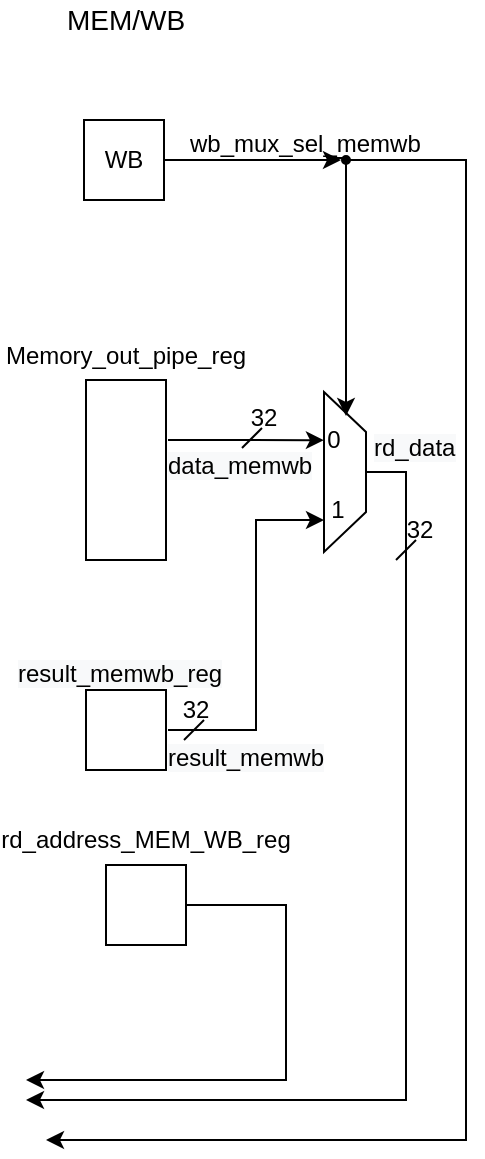 <mxfile version="14.4.2" type="device"><diagram id="aepfmEy2WuYmVpdrFvKg" name="Page-1"><mxGraphModel dx="41" dy="450" grid="1" gridSize="10" guides="1" tooltips="1" connect="1" arrows="1" fold="1" page="1" pageScale="1" pageWidth="827" pageHeight="1169" math="0" shadow="0"><root><mxCell id="0"/><mxCell id="1" parent="0"/><mxCell id="-qrS-8VEBOiOH6Dw9lYV-1" value="" style="rounded=0;whiteSpace=wrap;html=1;strokeWidth=1;fillColor=none;" vertex="1" parent="1"><mxGeometry x="1550" y="460" width="40" height="90" as="geometry"/></mxCell><mxCell id="-qrS-8VEBOiOH6Dw9lYV-2" value="Memory_out_pipe_reg" style="text;html=1;strokeColor=none;fillColor=none;align=center;verticalAlign=middle;whiteSpace=wrap;rounded=0;" vertex="1" parent="1"><mxGeometry x="1550" y="437.5" width="40" height="20" as="geometry"/></mxCell><mxCell id="-qrS-8VEBOiOH6Dw9lYV-3" value="&lt;font style=&quot;font-size: 14px&quot;&gt;MEM/WB&lt;/font&gt;" style="text;html=1;strokeColor=none;fillColor=none;align=center;verticalAlign=middle;whiteSpace=wrap;rounded=0;dashed=1;" vertex="1" parent="1"><mxGeometry x="1550" y="270" width="40" height="20" as="geometry"/></mxCell><mxCell id="-qrS-8VEBOiOH6Dw9lYV-52" style="edgeStyle=orthogonalEdgeStyle;rounded=0;orthogonalLoop=1;jettySize=auto;html=1;exitX=0.5;exitY=0;exitDx=0;exitDy=0;" edge="1" parent="1" source="-qrS-8VEBOiOH6Dw9lYV-4"><mxGeometry relative="1" as="geometry"><mxPoint x="1520" y="820" as="targetPoint"/><Array as="points"><mxPoint x="1710" y="506"/><mxPoint x="1710" y="820"/></Array></mxGeometry></mxCell><mxCell id="-qrS-8VEBOiOH6Dw9lYV-4" value="" style="shape=trapezoid;perimeter=trapezoidPerimeter;whiteSpace=wrap;html=1;fixedSize=1;fillColor=#FFFFFF;direction=south;" vertex="1" parent="1"><mxGeometry x="1669" y="466" width="21" height="80" as="geometry"/></mxCell><mxCell id="-qrS-8VEBOiOH6Dw9lYV-6" value="0" style="text;html=1;strokeColor=none;fillColor=none;align=center;verticalAlign=middle;whiteSpace=wrap;rounded=0;" vertex="1" parent="1"><mxGeometry x="1654" y="480" width="40" height="20" as="geometry"/></mxCell><mxCell id="-qrS-8VEBOiOH6Dw9lYV-7" value="1" style="text;html=1;strokeColor=none;fillColor=none;align=center;verticalAlign=middle;whiteSpace=wrap;rounded=0;" vertex="1" parent="1"><mxGeometry x="1663" y="515" width="26" height="20" as="geometry"/></mxCell><mxCell id="-qrS-8VEBOiOH6Dw9lYV-8" value="WB" style="rounded=0;whiteSpace=wrap;html=1;" vertex="1" parent="1"><mxGeometry x="1549" y="330" width="40" height="40" as="geometry"/></mxCell><mxCell id="-qrS-8VEBOiOH6Dw9lYV-49" style="edgeStyle=orthogonalEdgeStyle;rounded=0;orthogonalLoop=1;jettySize=auto;html=1;exitX=1;exitY=0.5;exitDx=0;exitDy=0;" edge="1" parent="1" source="-qrS-8VEBOiOH6Dw9lYV-9"><mxGeometry relative="1" as="geometry"><mxPoint x="1520" y="810" as="targetPoint"/><Array as="points"><mxPoint x="1650" y="723"/><mxPoint x="1650" y="810"/></Array></mxGeometry></mxCell><mxCell id="-qrS-8VEBOiOH6Dw9lYV-9" value="" style="rounded=0;whiteSpace=wrap;html=1;" vertex="1" parent="1"><mxGeometry x="1560" y="702.5" width="40" height="40" as="geometry"/></mxCell><mxCell id="-qrS-8VEBOiOH6Dw9lYV-24" style="edgeStyle=orthogonalEdgeStyle;rounded=0;orthogonalLoop=1;jettySize=auto;html=1;exitX=1;exitY=0.5;exitDx=0;exitDy=0;entryX=0.25;entryY=1;entryDx=0;entryDy=0;" edge="1" parent="1"><mxGeometry relative="1" as="geometry"><mxPoint x="1591" y="635" as="sourcePoint"/><mxPoint x="1669" y="530" as="targetPoint"/><Array as="points"><mxPoint x="1635" y="635"/><mxPoint x="1635" y="530"/></Array></mxGeometry></mxCell><mxCell id="-qrS-8VEBOiOH6Dw9lYV-10" value="" style="rounded=0;whiteSpace=wrap;html=1;" vertex="1" parent="1"><mxGeometry x="1550" y="615" width="40" height="40" as="geometry"/></mxCell><mxCell id="-qrS-8VEBOiOH6Dw9lYV-13" value="rd_address_MEM_WB_reg" style="text;html=1;strokeColor=none;fillColor=none;align=center;verticalAlign=middle;whiteSpace=wrap;rounded=0;" vertex="1" parent="1"><mxGeometry x="1560" y="680" width="40" height="20" as="geometry"/></mxCell><mxCell id="-qrS-8VEBOiOH6Dw9lYV-18" value="" style="endArrow=classic;html=1;entryX=0.301;entryY=1.002;entryDx=0;entryDy=0;entryPerimeter=0;" edge="1" parent="1" target="-qrS-8VEBOiOH6Dw9lYV-4"><mxGeometry width="50" height="50" relative="1" as="geometry"><mxPoint x="1591" y="490" as="sourcePoint"/><mxPoint x="1650" y="489.84" as="targetPoint"/></mxGeometry></mxCell><mxCell id="-qrS-8VEBOiOH6Dw9lYV-23" value="&lt;span style=&quot;color: rgb(0 , 0 , 0) ; font-family: &amp;#34;helvetica&amp;#34; ; font-size: 12px ; font-style: normal ; font-weight: 400 ; letter-spacing: normal ; text-align: center ; text-indent: 0px ; text-transform: none ; word-spacing: 0px ; background-color: rgb(248 , 249 , 250) ; display: inline ; float: none&quot;&gt;result_memwb_reg&lt;/span&gt;" style="text;whiteSpace=wrap;html=1;" vertex="1" parent="1"><mxGeometry x="1514" y="593" width="110" height="30" as="geometry"/></mxCell><mxCell id="-qrS-8VEBOiOH6Dw9lYV-25" value="" style="endArrow=none;html=1;" edge="1" parent="1"><mxGeometry width="50" height="50" relative="1" as="geometry"><mxPoint x="1628.0" y="494" as="sourcePoint"/><mxPoint x="1638.0" y="484" as="targetPoint"/></mxGeometry></mxCell><mxCell id="-qrS-8VEBOiOH6Dw9lYV-26" value="32" style="text;html=1;strokeColor=none;fillColor=none;align=center;verticalAlign=middle;whiteSpace=wrap;rounded=0;" vertex="1" parent="1"><mxGeometry x="1619" y="469" width="40" height="20" as="geometry"/></mxCell><mxCell id="-qrS-8VEBOiOH6Dw9lYV-27" value="" style="endArrow=none;html=1;" edge="1" parent="1"><mxGeometry width="50" height="50" relative="1" as="geometry"><mxPoint x="1599" y="640" as="sourcePoint"/><mxPoint x="1609" y="630" as="targetPoint"/></mxGeometry></mxCell><mxCell id="-qrS-8VEBOiOH6Dw9lYV-28" value="32" style="text;html=1;strokeColor=none;fillColor=none;align=center;verticalAlign=middle;whiteSpace=wrap;rounded=0;" vertex="1" parent="1"><mxGeometry x="1590" y="615" width="30" height="20" as="geometry"/></mxCell><mxCell id="-qrS-8VEBOiOH6Dw9lYV-29" value="&lt;span style=&quot;color: rgb(0 , 0 , 0) ; font-family: &amp;#34;helvetica&amp;#34; ; font-size: 12px ; font-style: normal ; font-weight: 400 ; letter-spacing: normal ; text-align: center ; text-indent: 0px ; text-transform: none ; word-spacing: 0px ; background-color: rgb(248 , 249 , 250) ; display: inline ; float: none&quot;&gt;data_memwb&lt;/span&gt;" style="text;whiteSpace=wrap;html=1;" vertex="1" parent="1"><mxGeometry x="1589" y="489" width="80" height="30" as="geometry"/></mxCell><mxCell id="-qrS-8VEBOiOH6Dw9lYV-31" value="&lt;span style=&quot;color: rgb(0 , 0 , 0) ; font-family: &amp;#34;helvetica&amp;#34; ; font-size: 12px ; font-style: normal ; font-weight: 400 ; letter-spacing: normal ; text-align: center ; text-indent: 0px ; text-transform: none ; word-spacing: 0px ; background-color: rgb(248 , 249 , 250) ; display: inline ; float: none&quot;&gt;result_memwb&lt;/span&gt;" style="text;whiteSpace=wrap;html=1;" vertex="1" parent="1"><mxGeometry x="1589" y="635" width="80" height="30" as="geometry"/></mxCell><mxCell id="-qrS-8VEBOiOH6Dw9lYV-38" style="edgeStyle=orthogonalEdgeStyle;rounded=0;orthogonalLoop=1;jettySize=auto;html=1;exitX=0.9;exitY=0.5;exitDx=0;exitDy=0;exitPerimeter=0;entryX=0.75;entryY=0;entryDx=0;entryDy=0;" edge="1" parent="1"><mxGeometry relative="1" as="geometry"><mxPoint x="1672" y="349" as="sourcePoint"/><mxPoint x="1680" y="478" as="targetPoint"/><Array as="points"><mxPoint x="1680" y="349"/></Array></mxGeometry></mxCell><mxCell id="-qrS-8VEBOiOH6Dw9lYV-41" style="edgeStyle=orthogonalEdgeStyle;rounded=0;orthogonalLoop=1;jettySize=auto;html=1;exitX=0.9;exitY=0.5;exitDx=0;exitDy=0;exitPerimeter=0;" edge="1" parent="1" source="-qrS-8VEBOiOH6Dw9lYV-21"><mxGeometry relative="1" as="geometry"><mxPoint x="1530" y="840" as="targetPoint"/><Array as="points"><mxPoint x="1740" y="350"/><mxPoint x="1740" y="840"/></Array></mxGeometry></mxCell><mxCell id="-qrS-8VEBOiOH6Dw9lYV-21" value="" style="verticalLabelPosition=bottom;shadow=0;dashed=0;align=center;html=1;verticalAlign=top;shape=mxgraph.electrical.logic_gates.inverting_contact;fillColor=#000000;" vertex="1" parent="1"><mxGeometry x="1677.5" y="347.5" width="5" height="5" as="geometry"/></mxCell><mxCell id="-qrS-8VEBOiOH6Dw9lYV-37" value="" style="endArrow=classic;html=1;exitX=1;exitY=0.5;exitDx=0;exitDy=0;" edge="1" parent="1" source="-qrS-8VEBOiOH6Dw9lYV-8" target="-qrS-8VEBOiOH6Dw9lYV-21"><mxGeometry width="50" height="50" relative="1" as="geometry"><mxPoint x="1589" y="350" as="sourcePoint"/><mxPoint x="1770" y="350" as="targetPoint"/></mxGeometry></mxCell><mxCell id="-qrS-8VEBOiOH6Dw9lYV-44" value="&lt;div style=&quot;text-align: center&quot;&gt;&lt;span&gt;&lt;font face=&quot;helvetica&quot;&gt;wb_mux_sel_memwb&lt;/font&gt;&lt;/span&gt;&lt;/div&gt;" style="text;whiteSpace=wrap;html=1;" vertex="1" parent="1"><mxGeometry x="1600" y="328" width="130" height="30" as="geometry"/></mxCell><mxCell id="-qrS-8VEBOiOH6Dw9lYV-46" value="&lt;span style=&quot;color: rgb(0 , 0 , 0) ; font-family: &amp;#34;helvetica&amp;#34; ; font-size: 12px ; font-style: normal ; font-weight: 400 ; letter-spacing: normal ; text-align: center ; text-indent: 0px ; text-transform: none ; word-spacing: 0px ; background-color: rgb(248 , 249 , 250) ; display: inline ; float: none&quot;&gt;rd_data&lt;/span&gt;" style="text;whiteSpace=wrap;html=1;" vertex="1" parent="1"><mxGeometry x="1692" y="480" width="50" height="30" as="geometry"/></mxCell><mxCell id="-qrS-8VEBOiOH6Dw9lYV-47" value="" style="endArrow=none;html=1;" edge="1" parent="1"><mxGeometry width="50" height="50" relative="1" as="geometry"><mxPoint x="1705.0" y="550" as="sourcePoint"/><mxPoint x="1715.0" y="540" as="targetPoint"/></mxGeometry></mxCell><mxCell id="-qrS-8VEBOiOH6Dw9lYV-48" value="32" style="text;html=1;strokeColor=none;fillColor=none;align=center;verticalAlign=middle;whiteSpace=wrap;rounded=0;" vertex="1" parent="1"><mxGeometry x="1697" y="525" width="40" height="20" as="geometry"/></mxCell><mxCell id="-qrS-8VEBOiOH6Dw9lYV-50" style="edgeStyle=orthogonalEdgeStyle;rounded=0;orthogonalLoop=1;jettySize=auto;html=1;exitX=0.5;exitY=1;exitDx=0;exitDy=0;" edge="1" parent="1" source="-qrS-8VEBOiOH6Dw9lYV-46" target="-qrS-8VEBOiOH6Dw9lYV-46"><mxGeometry relative="1" as="geometry"/></mxCell></root></mxGraphModel></diagram></mxfile>